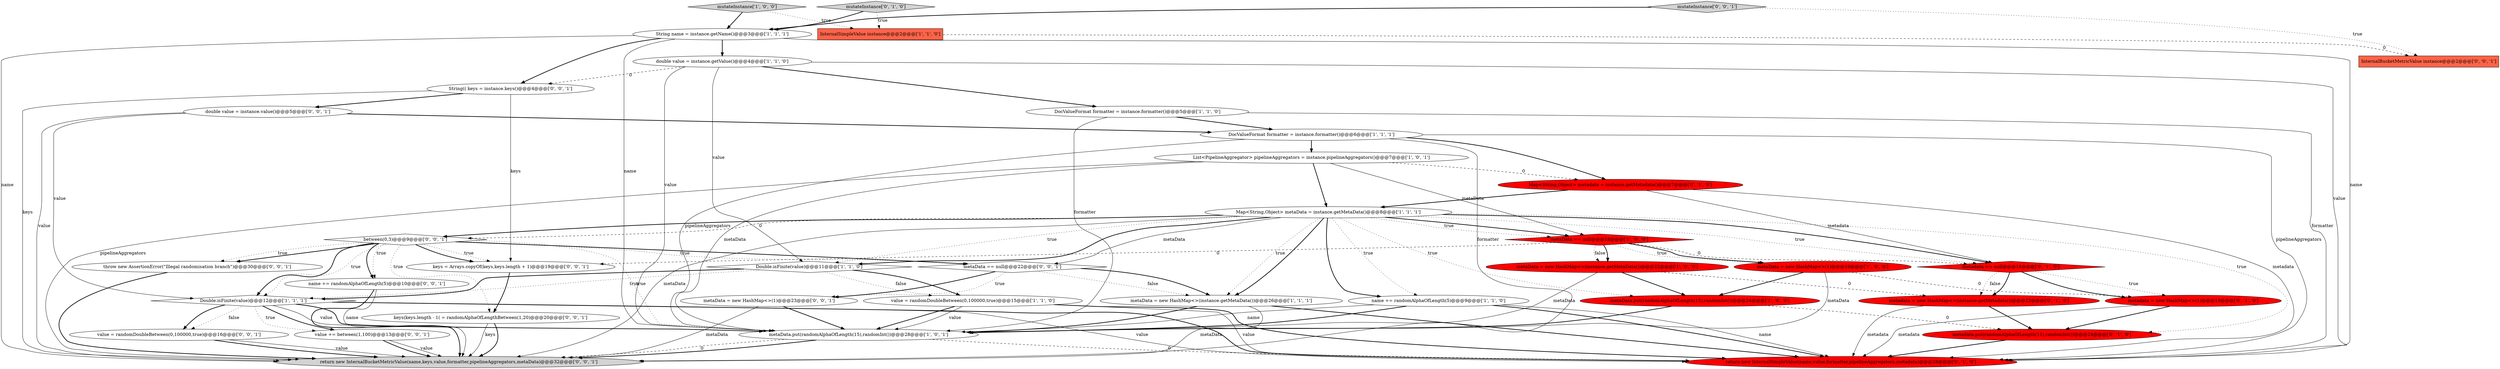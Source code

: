 digraph {
37 [style = filled, label = "value += between(1,100)@@@13@@@['0', '0', '1']", fillcolor = white, shape = ellipse image = "AAA0AAABBB3BBB"];
22 [style = filled, label = "metadata.put(randomAlphaOfLength(15),randomInt())@@@24@@@['0', '1', '0']", fillcolor = red, shape = ellipse image = "AAA1AAABBB2BBB"];
14 [style = filled, label = "double value = instance.getValue()@@@4@@@['1', '1', '0']", fillcolor = white, shape = ellipse image = "AAA0AAABBB1BBB"];
16 [style = filled, label = "name += randomAlphaOfLength(5)@@@9@@@['1', '1', '0']", fillcolor = white, shape = ellipse image = "AAA0AAABBB1BBB"];
26 [style = filled, label = "keys = Arrays.copyOf(keys,keys.length + 1)@@@19@@@['0', '0', '1']", fillcolor = white, shape = ellipse image = "AAA0AAABBB3BBB"];
13 [style = filled, label = "metaData.put(randomAlphaOfLength(15),randomInt())@@@28@@@['1', '0', '1']", fillcolor = white, shape = ellipse image = "AAA0AAABBB1BBB"];
31 [style = filled, label = "return new InternalBucketMetricValue(name,keys,value,formatter,pipelineAggregators,metaData)@@@32@@@['0', '0', '1']", fillcolor = lightgray, shape = ellipse image = "AAA0AAABBB3BBB"];
30 [style = filled, label = "between(0,3)@@@9@@@['0', '0', '1']", fillcolor = white, shape = diamond image = "AAA0AAABBB3BBB"];
9 [style = filled, label = "metaData == null@@@18@@@['1', '0', '0']", fillcolor = red, shape = diamond image = "AAA1AAABBB1BBB"];
11 [style = filled, label = "Double.isFinite(value)@@@11@@@['1', '1', '0']", fillcolor = white, shape = diamond image = "AAA0AAABBB1BBB"];
15 [style = filled, label = "mutateInstance['1', '0', '0']", fillcolor = lightgray, shape = diamond image = "AAA0AAABBB1BBB"];
17 [style = filled, label = "Double.isFinite(value)@@@12@@@['1', '1', '1']", fillcolor = white, shape = diamond image = "AAA0AAABBB1BBB"];
18 [style = filled, label = "metadata = new HashMap<>(1)@@@19@@@['0', '1', '0']", fillcolor = red, shape = ellipse image = "AAA1AAABBB2BBB"];
25 [style = filled, label = "double value = instance.value()@@@5@@@['0', '0', '1']", fillcolor = white, shape = ellipse image = "AAA0AAABBB3BBB"];
10 [style = filled, label = "String name = instance.getName()@@@3@@@['1', '1', '1']", fillcolor = white, shape = ellipse image = "AAA0AAABBB1BBB"];
19 [style = filled, label = "mutateInstance['0', '1', '0']", fillcolor = lightgray, shape = diamond image = "AAA0AAABBB2BBB"];
38 [style = filled, label = "mutateInstance['0', '0', '1']", fillcolor = lightgray, shape = diamond image = "AAA0AAABBB3BBB"];
27 [style = filled, label = "keys(keys.length - 1( = randomAlphaOfLengthBetween(1,20)@@@20@@@['0', '0', '1']", fillcolor = white, shape = ellipse image = "AAA0AAABBB3BBB"];
29 [style = filled, label = "metaData == null@@@22@@@['0', '0', '1']", fillcolor = white, shape = diamond image = "AAA0AAABBB3BBB"];
36 [style = filled, label = "metaData = new HashMap<>(1)@@@23@@@['0', '0', '1']", fillcolor = white, shape = ellipse image = "AAA0AAABBB3BBB"];
0 [style = filled, label = "metaData.put(randomAlphaOfLength(15),randomInt())@@@24@@@['1', '0', '0']", fillcolor = red, shape = ellipse image = "AAA1AAABBB1BBB"];
28 [style = filled, label = "value = randomDoubleBetween(0,100000,true)@@@16@@@['0', '0', '1']", fillcolor = white, shape = ellipse image = "AAA0AAABBB3BBB"];
34 [style = filled, label = "name += randomAlphaOfLength(5)@@@10@@@['0', '0', '1']", fillcolor = white, shape = ellipse image = "AAA0AAABBB3BBB"];
4 [style = filled, label = "metaData = new HashMap<>(1)@@@19@@@['1', '0', '0']", fillcolor = red, shape = ellipse image = "AAA1AAABBB1BBB"];
23 [style = filled, label = "metadata == null@@@18@@@['0', '1', '0']", fillcolor = red, shape = diamond image = "AAA1AAABBB2BBB"];
5 [style = filled, label = "InternalSimpleValue instance@@@2@@@['1', '1', '0']", fillcolor = tomato, shape = box image = "AAA0AAABBB1BBB"];
20 [style = filled, label = "Map<String,Object> metadata = instance.getMetadata()@@@7@@@['0', '1', '0']", fillcolor = red, shape = ellipse image = "AAA1AAABBB2BBB"];
1 [style = filled, label = "value = randomDoubleBetween(0,100000,true)@@@15@@@['1', '1', '0']", fillcolor = white, shape = ellipse image = "AAA0AAABBB1BBB"];
21 [style = filled, label = "metadata = new HashMap<>(instance.getMetadata())@@@22@@@['0', '1', '0']", fillcolor = red, shape = ellipse image = "AAA1AAABBB2BBB"];
6 [style = filled, label = "List<PipelineAggregator> pipelineAggregators = instance.pipelineAggregators()@@@7@@@['1', '0', '1']", fillcolor = white, shape = ellipse image = "AAA0AAABBB1BBB"];
24 [style = filled, label = "return new InternalSimpleValue(name,value,formatter,pipelineAggregators,metadata)@@@28@@@['0', '1', '0']", fillcolor = red, shape = ellipse image = "AAA1AAABBB2BBB"];
3 [style = filled, label = "Map<String,Object> metaData = instance.getMetaData()@@@8@@@['1', '1', '1']", fillcolor = white, shape = ellipse image = "AAA0AAABBB1BBB"];
12 [style = filled, label = "metaData = new HashMap<>(instance.getMetaData())@@@26@@@['1', '1', '1']", fillcolor = white, shape = ellipse image = "AAA0AAABBB1BBB"];
8 [style = filled, label = "DocValueFormat formatter = instance.formatter()@@@5@@@['1', '1', '0']", fillcolor = white, shape = ellipse image = "AAA0AAABBB1BBB"];
33 [style = filled, label = "String(( keys = instance.keys()@@@4@@@['0', '0', '1']", fillcolor = white, shape = ellipse image = "AAA0AAABBB3BBB"];
2 [style = filled, label = "DocValueFormat formatter = instance.formatter()@@@6@@@['1', '1', '1']", fillcolor = white, shape = ellipse image = "AAA0AAABBB1BBB"];
7 [style = filled, label = "metaData = new HashMap<>(instance.getMetaData())@@@22@@@['1', '0', '0']", fillcolor = red, shape = ellipse image = "AAA1AAABBB1BBB"];
35 [style = filled, label = "throw new AssertionError(\"Illegal randomisation branch\")@@@30@@@['0', '0', '1']", fillcolor = white, shape = ellipse image = "AAA0AAABBB3BBB"];
32 [style = filled, label = "InternalBucketMetricValue instance@@@2@@@['0', '0', '1']", fillcolor = tomato, shape = box image = "AAA0AAABBB3BBB"];
36->31 [style = solid, label="metaData"];
6->3 [style = bold, label=""];
10->24 [style = solid, label="name"];
15->10 [style = bold, label=""];
33->26 [style = solid, label="keys"];
0->13 [style = bold, label=""];
2->6 [style = bold, label=""];
10->31 [style = solid, label="name"];
20->23 [style = solid, label="metadata"];
3->16 [style = bold, label=""];
9->7 [style = bold, label=""];
1->13 [style = bold, label=""];
30->29 [style = bold, label=""];
1->24 [style = solid, label="value"];
37->31 [style = solid, label="value"];
13->24 [style = dashed, label="0"];
18->22 [style = bold, label=""];
2->31 [style = solid, label="formatter"];
23->18 [style = dotted, label="true"];
33->25 [style = bold, label=""];
37->31 [style = bold, label=""];
3->0 [style = dotted, label="true"];
21->24 [style = solid, label="metadata"];
13->31 [style = bold, label=""];
3->30 [style = bold, label=""];
29->36 [style = dotted, label="true"];
29->36 [style = bold, label=""];
35->31 [style = bold, label=""];
2->20 [style = bold, label=""];
7->21 [style = dashed, label="0"];
10->13 [style = solid, label="name"];
8->13 [style = solid, label="formatter"];
10->14 [style = bold, label=""];
6->20 [style = dashed, label="0"];
25->31 [style = solid, label="value"];
11->1 [style = dotted, label="false"];
30->26 [style = bold, label=""];
3->11 [style = bold, label=""];
29->12 [style = dotted, label="false"];
27->31 [style = bold, label=""];
34->31 [style = bold, label=""];
7->0 [style = bold, label=""];
30->34 [style = bold, label=""];
20->3 [style = bold, label=""];
17->37 [style = bold, label=""];
14->33 [style = dashed, label="0"];
18->24 [style = solid, label="metadata"];
25->2 [style = bold, label=""];
9->23 [style = dashed, label="0"];
8->24 [style = solid, label="formatter"];
4->0 [style = bold, label=""];
3->31 [style = solid, label="metaData"];
5->32 [style = dashed, label="0"];
30->29 [style = dotted, label="true"];
26->27 [style = bold, label=""];
3->23 [style = bold, label=""];
6->13 [style = solid, label="metaData"];
13->31 [style = dashed, label="0"];
21->22 [style = bold, label=""];
9->4 [style = dotted, label="true"];
11->17 [style = bold, label=""];
14->8 [style = bold, label=""];
28->31 [style = solid, label="value"];
17->28 [style = dotted, label="false"];
3->23 [style = dotted, label="true"];
15->5 [style = dotted, label="true"];
16->13 [style = bold, label=""];
3->30 [style = dashed, label="0"];
30->17 [style = bold, label=""];
16->24 [style = bold, label=""];
28->31 [style = bold, label=""];
20->24 [style = solid, label="metadata"];
33->31 [style = solid, label="keys"];
11->17 [style = dotted, label="true"];
38->32 [style = dotted, label="true"];
19->10 [style = bold, label=""];
12->31 [style = solid, label="metaData"];
34->31 [style = solid, label="name"];
3->12 [style = bold, label=""];
12->24 [style = bold, label=""];
3->9 [style = dotted, label="true"];
30->34 [style = dotted, label="true"];
27->31 [style = solid, label="keys"];
14->11 [style = solid, label="value"];
2->13 [style = solid, label="pipelineAggregators"];
3->9 [style = bold, label=""];
25->17 [style = solid, label="value"];
12->13 [style = bold, label=""];
36->13 [style = bold, label=""];
30->35 [style = bold, label=""];
30->13 [style = dotted, label="true"];
8->2 [style = bold, label=""];
7->13 [style = solid, label="metaData"];
16->24 [style = solid, label="name"];
17->13 [style = solid, label="value"];
9->26 [style = dashed, label="0"];
19->5 [style = dotted, label="true"];
17->13 [style = bold, label=""];
10->33 [style = bold, label=""];
30->17 [style = dotted, label="true"];
17->37 [style = dotted, label="true"];
2->24 [style = solid, label="pipelineAggregators"];
14->24 [style = solid, label="value"];
23->18 [style = bold, label=""];
3->11 [style = dotted, label="true"];
17->24 [style = solid, label="value"];
1->13 [style = solid, label="value"];
4->18 [style = dashed, label="0"];
11->1 [style = bold, label=""];
38->10 [style = bold, label=""];
30->27 [style = dotted, label="true"];
14->13 [style = solid, label="value"];
9->4 [style = bold, label=""];
30->26 [style = dotted, label="true"];
0->22 [style = dashed, label="0"];
4->13 [style = solid, label="metaData"];
23->21 [style = dotted, label="false"];
9->7 [style = dotted, label="false"];
17->28 [style = bold, label=""];
17->24 [style = bold, label=""];
29->12 [style = bold, label=""];
23->21 [style = bold, label=""];
30->35 [style = dotted, label="true"];
1->24 [style = bold, label=""];
6->31 [style = solid, label="pipelineAggregators"];
3->12 [style = dotted, label="true"];
3->22 [style = dotted, label="true"];
16->13 [style = solid, label="name"];
22->24 [style = bold, label=""];
6->9 [style = solid, label="metaData"];
3->16 [style = dotted, label="true"];
3->29 [style = solid, label="metaData"];
}
